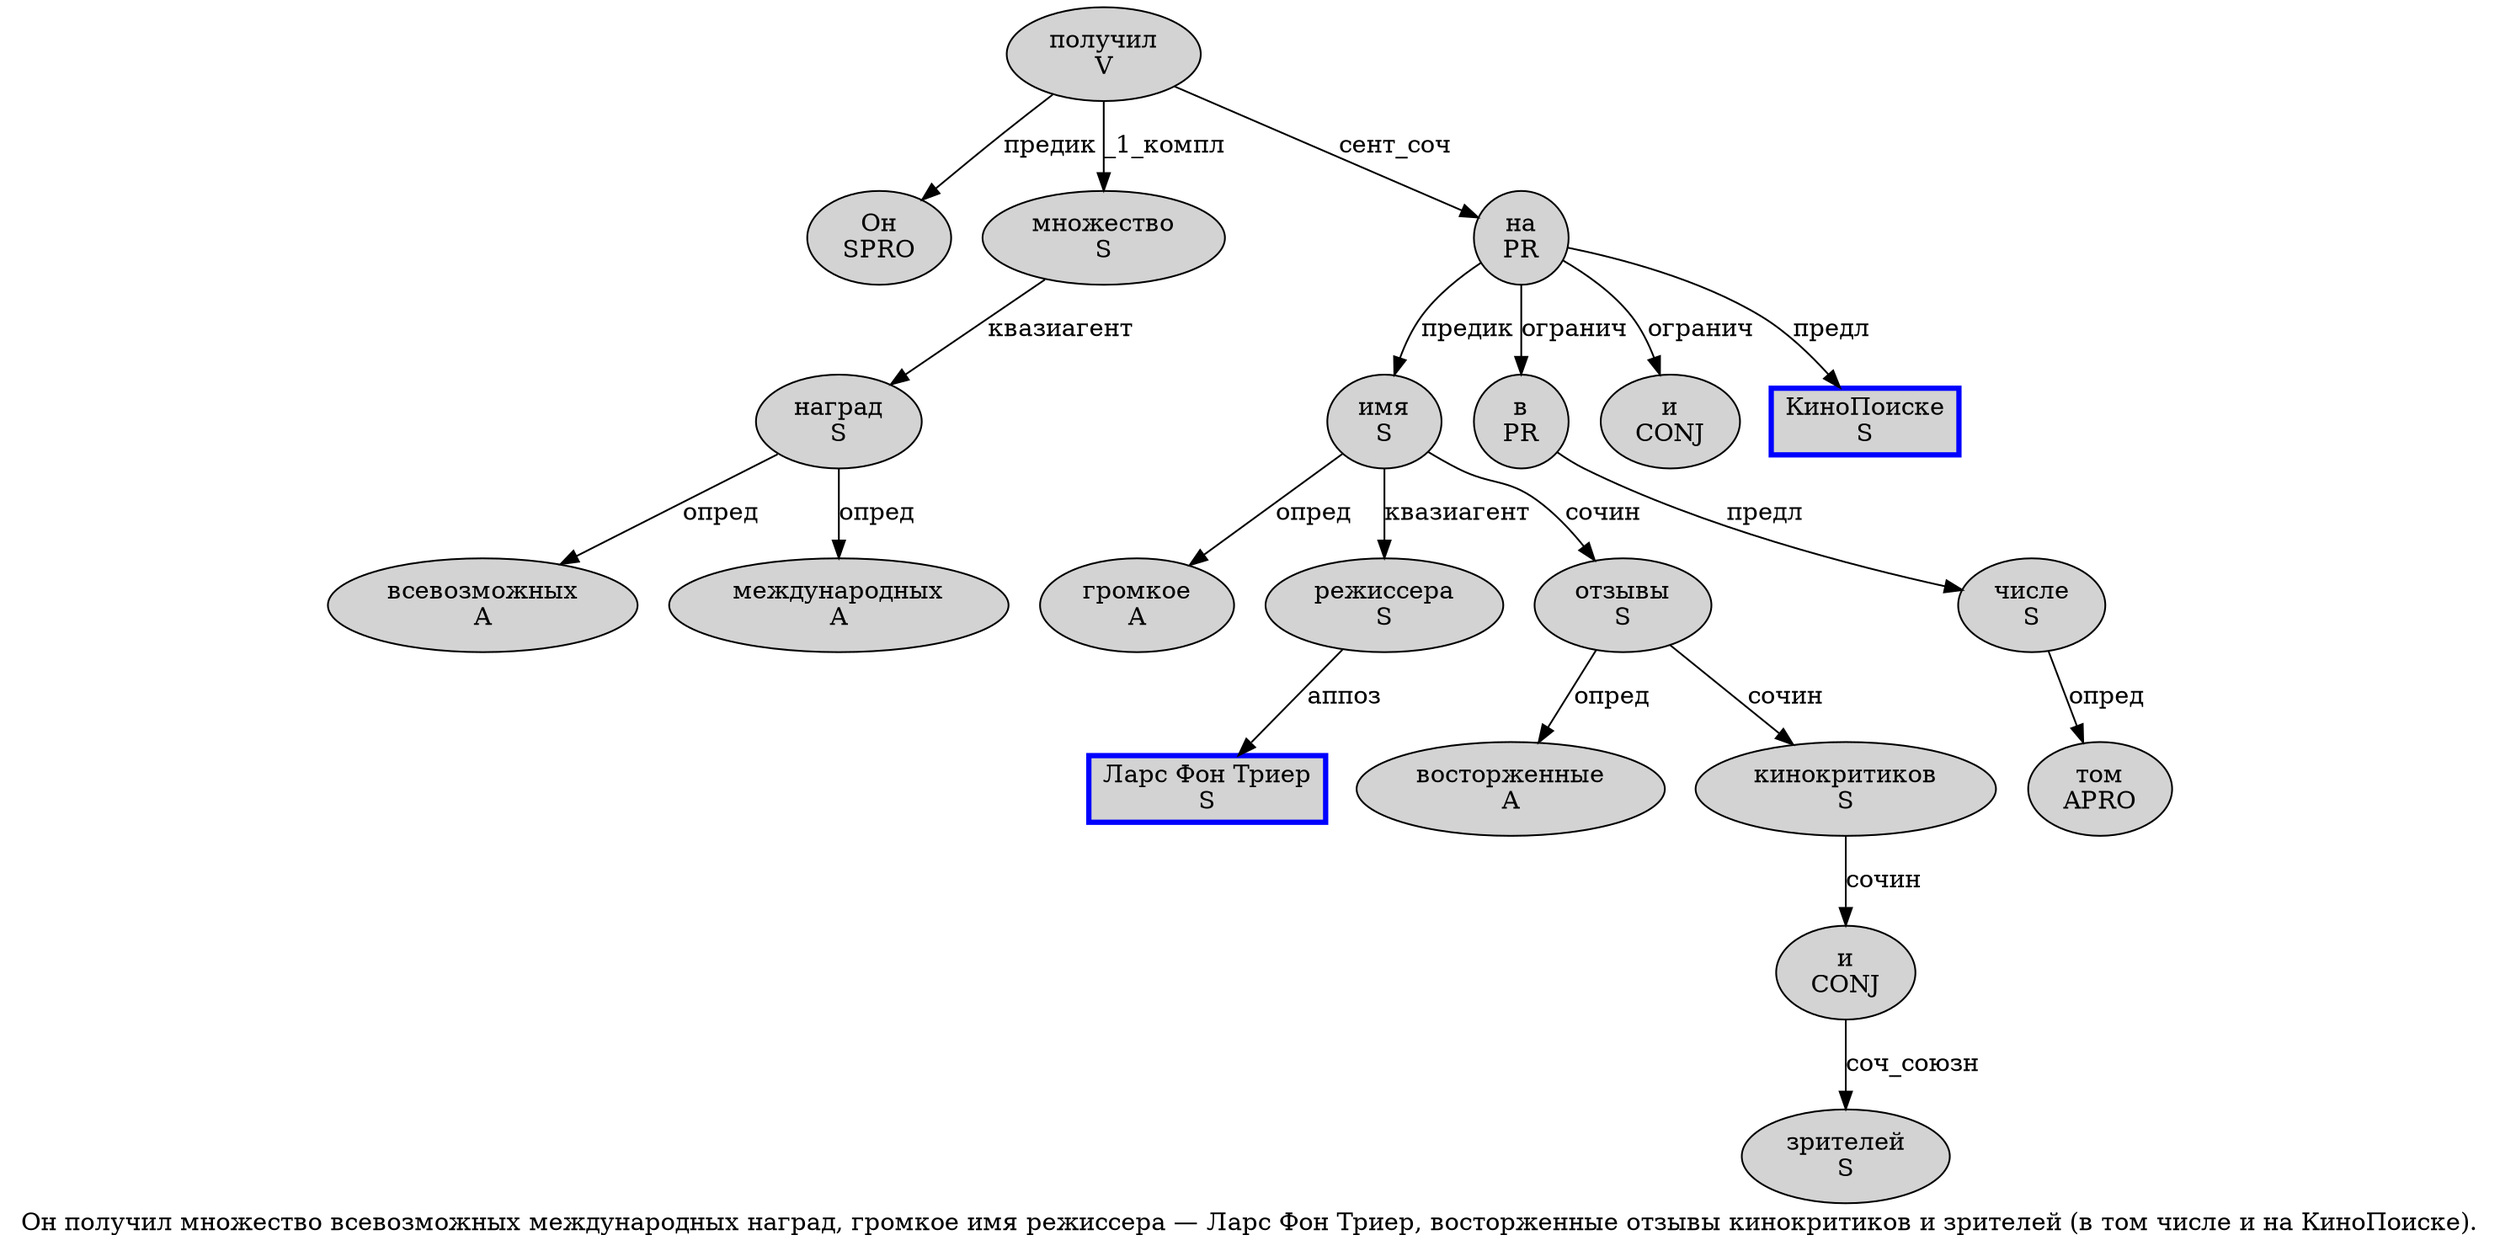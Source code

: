 digraph SENTENCE_2291 {
	graph [label="Он получил множество всевозможных международных наград, громкое имя режиссера — Ларс Фон Триер, восторженные отзывы кинокритиков и зрителей (в том числе и на КиноПоиске)."]
	node [style=filled]
		0 [label="Он
SPRO" color="" fillcolor=lightgray penwidth=1 shape=ellipse]
		1 [label="получил
V" color="" fillcolor=lightgray penwidth=1 shape=ellipse]
		2 [label="множество
S" color="" fillcolor=lightgray penwidth=1 shape=ellipse]
		3 [label="всевозможных
A" color="" fillcolor=lightgray penwidth=1 shape=ellipse]
		4 [label="международных
A" color="" fillcolor=lightgray penwidth=1 shape=ellipse]
		5 [label="наград
S" color="" fillcolor=lightgray penwidth=1 shape=ellipse]
		7 [label="громкое
A" color="" fillcolor=lightgray penwidth=1 shape=ellipse]
		8 [label="имя
S" color="" fillcolor=lightgray penwidth=1 shape=ellipse]
		9 [label="режиссера
S" color="" fillcolor=lightgray penwidth=1 shape=ellipse]
		11 [label="Ларс Фон Триер
S" color=blue fillcolor=lightgray penwidth=3 shape=box]
		13 [label="восторженные
A" color="" fillcolor=lightgray penwidth=1 shape=ellipse]
		14 [label="отзывы
S" color="" fillcolor=lightgray penwidth=1 shape=ellipse]
		15 [label="кинокритиков
S" color="" fillcolor=lightgray penwidth=1 shape=ellipse]
		16 [label="и
CONJ" color="" fillcolor=lightgray penwidth=1 shape=ellipse]
		17 [label="зрителей
S" color="" fillcolor=lightgray penwidth=1 shape=ellipse]
		19 [label="в
PR" color="" fillcolor=lightgray penwidth=1 shape=ellipse]
		20 [label="том
APRO" color="" fillcolor=lightgray penwidth=1 shape=ellipse]
		21 [label="числе
S" color="" fillcolor=lightgray penwidth=1 shape=ellipse]
		22 [label="и
CONJ" color="" fillcolor=lightgray penwidth=1 shape=ellipse]
		23 [label="на
PR" color="" fillcolor=lightgray penwidth=1 shape=ellipse]
		24 [label="КиноПоиске
S" color=blue fillcolor=lightgray penwidth=3 shape=box]
			2 -> 5 [label="квазиагент"]
			15 -> 16 [label="сочин"]
			16 -> 17 [label="соч_союзн"]
			5 -> 3 [label="опред"]
			5 -> 4 [label="опред"]
			8 -> 7 [label="опред"]
			8 -> 9 [label="квазиагент"]
			8 -> 14 [label="сочин"]
			23 -> 8 [label="предик"]
			23 -> 19 [label="огранич"]
			23 -> 22 [label="огранич"]
			23 -> 24 [label="предл"]
			1 -> 0 [label="предик"]
			1 -> 2 [label="_1_компл"]
			1 -> 23 [label="сент_соч"]
			9 -> 11 [label="аппоз"]
			21 -> 20 [label="опред"]
			14 -> 13 [label="опред"]
			14 -> 15 [label="сочин"]
			19 -> 21 [label="предл"]
}